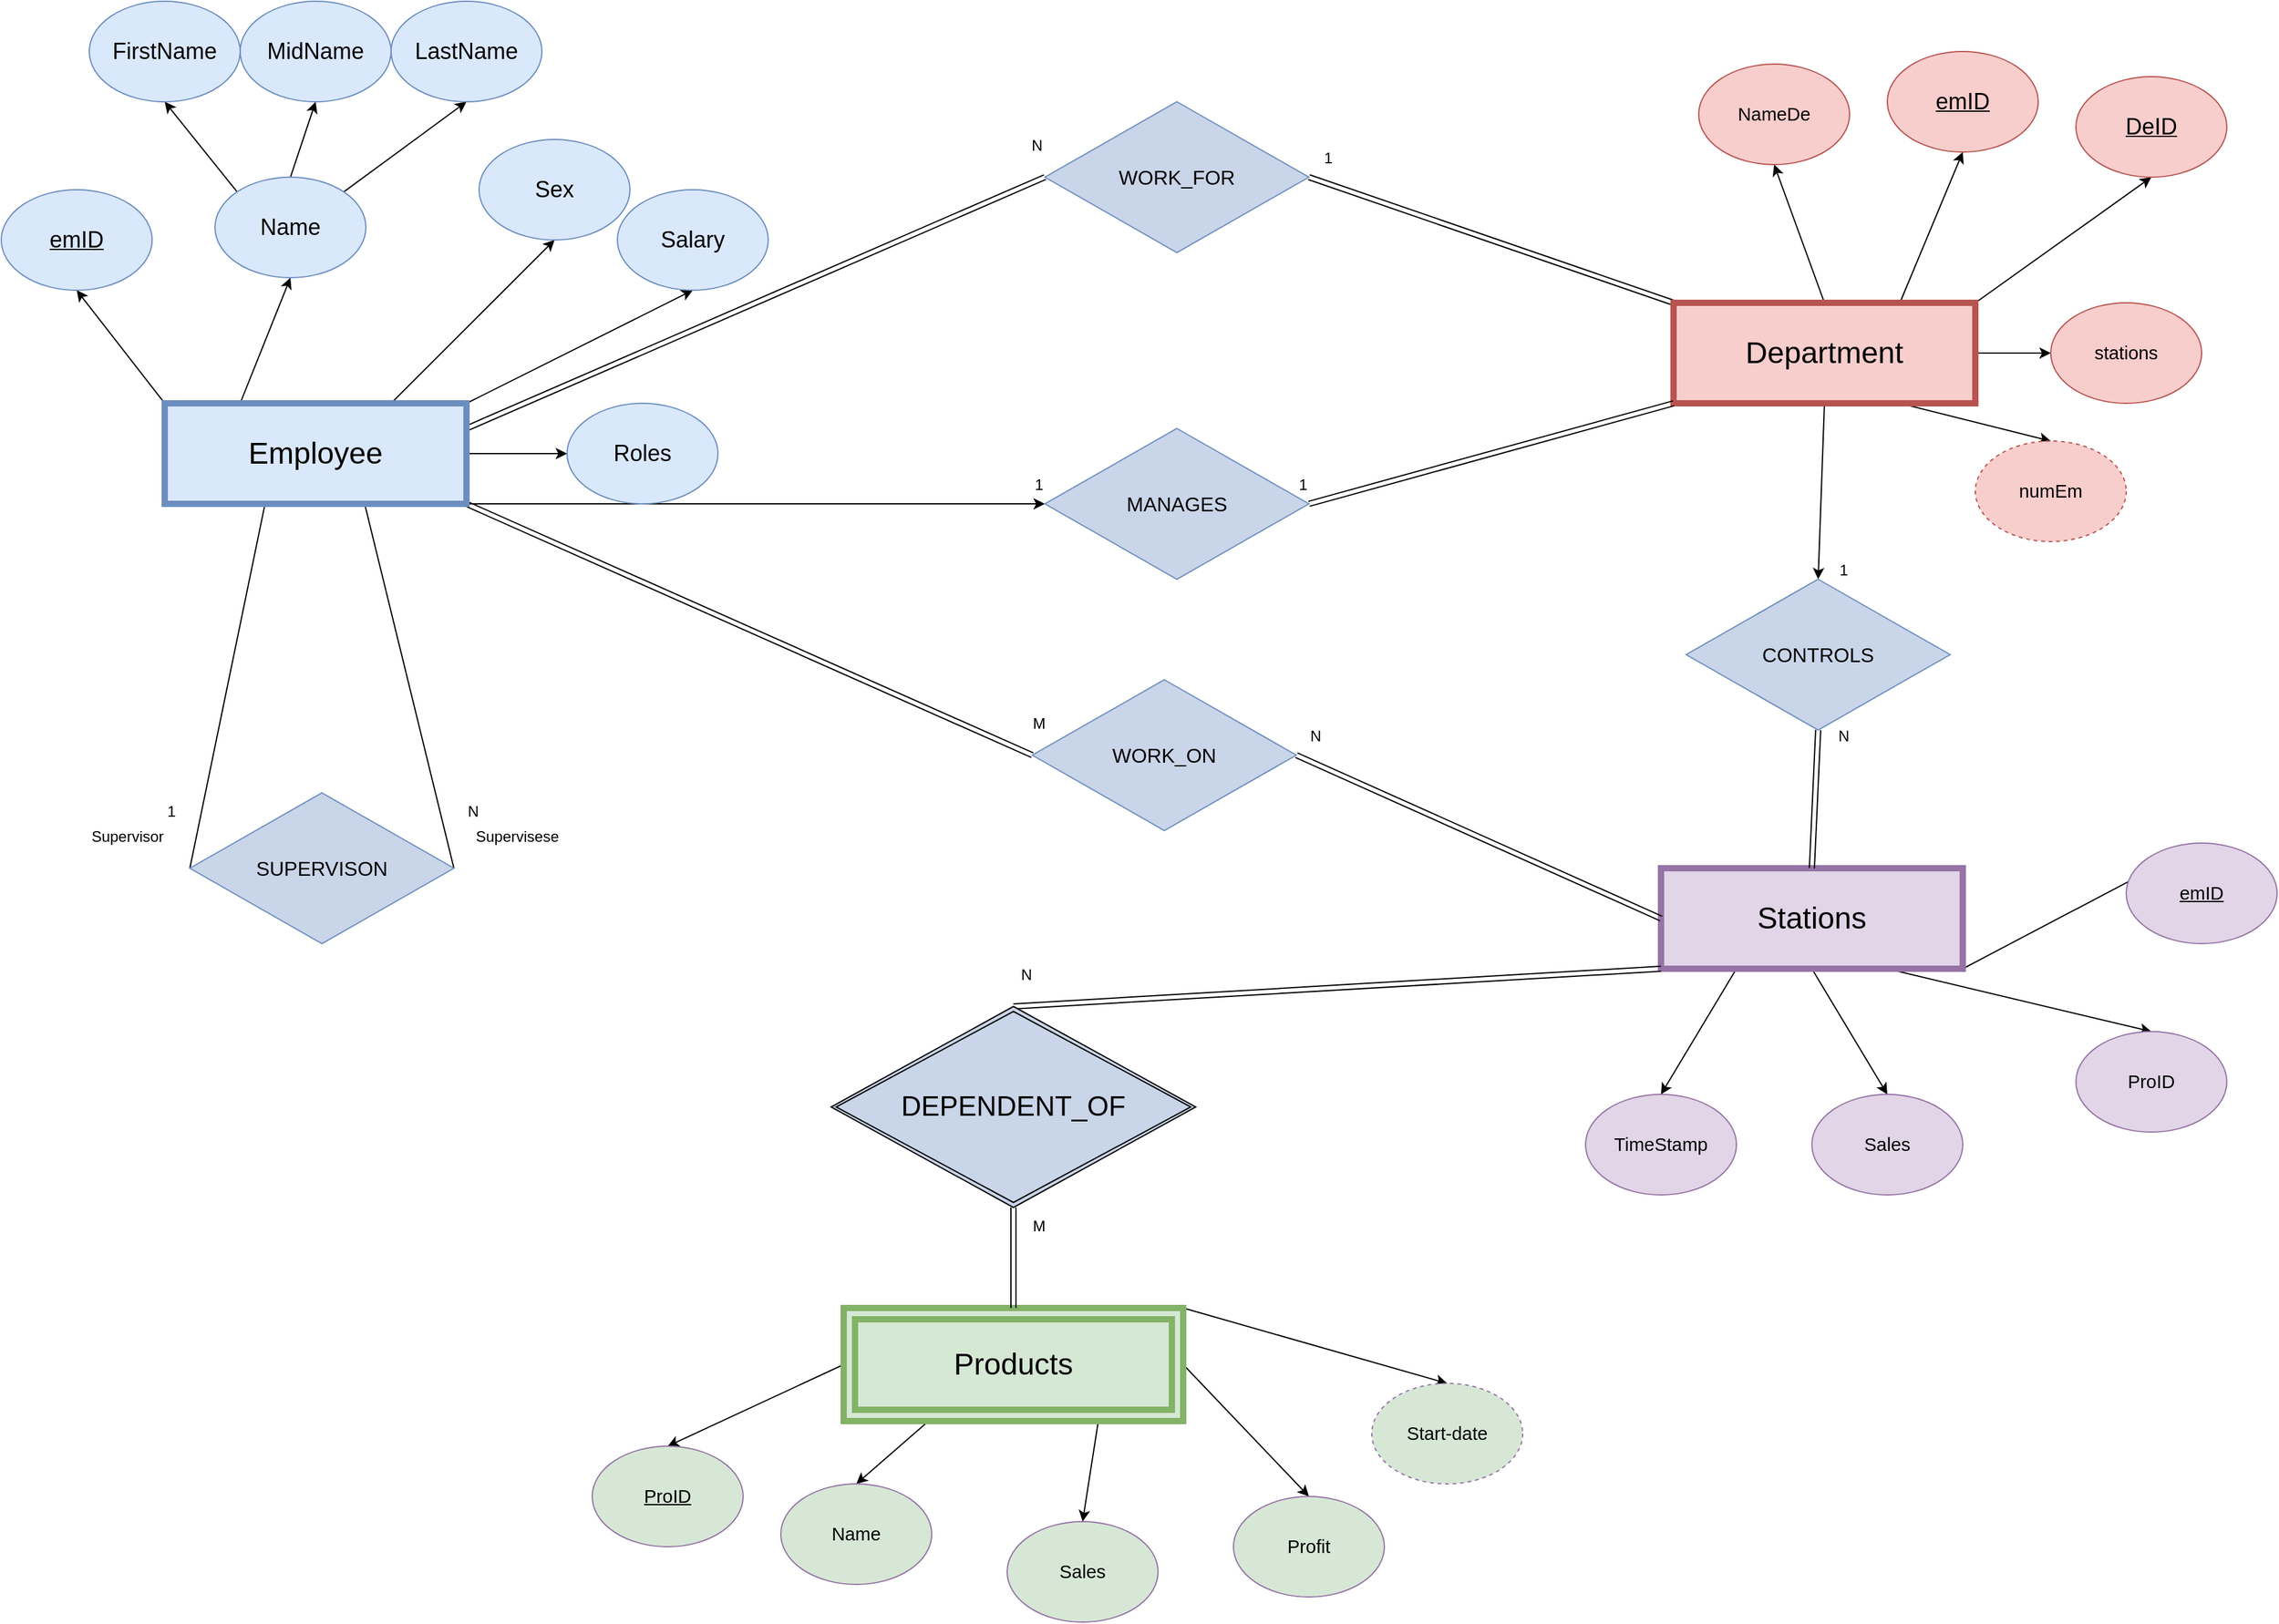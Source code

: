 <mxfile version="24.7.6">
  <diagram id="R2lEEEUBdFMjLlhIrx00" name="Page-1">
    <mxGraphModel dx="3148" dy="2518" grid="1" gridSize="10" guides="0" tooltips="1" connect="1" arrows="1" fold="1" page="1" pageScale="1" pageWidth="1920" pageHeight="1920" math="0" shadow="0" extFonts="Permanent Marker^https://fonts.googleapis.com/css?family=Permanent+Marker">
      <root>
        <mxCell id="0" />
        <mxCell id="1" parent="0" />
        <mxCell id="pB8YxNQzwyPDCZc9yqlC-9" style="rounded=0;orthogonalLoop=1;jettySize=auto;html=1;exitX=1;exitY=0;exitDx=0;exitDy=0;entryX=0.5;entryY=1;entryDx=0;entryDy=0;" edge="1" parent="1" source="pB8YxNQzwyPDCZc9yqlC-2" target="pB8YxNQzwyPDCZc9yqlC-6">
          <mxGeometry relative="1" as="geometry" />
        </mxCell>
        <mxCell id="pB8YxNQzwyPDCZc9yqlC-12" style="rounded=0;orthogonalLoop=1;jettySize=auto;html=1;exitX=0.75;exitY=0;exitDx=0;exitDy=0;entryX=0.5;entryY=1;entryDx=0;entryDy=0;" edge="1" parent="1" source="pB8YxNQzwyPDCZc9yqlC-2" target="pB8YxNQzwyPDCZc9yqlC-11">
          <mxGeometry relative="1" as="geometry" />
        </mxCell>
        <mxCell id="pB8YxNQzwyPDCZc9yqlC-14" style="rounded=0;orthogonalLoop=1;jettySize=auto;html=1;exitX=0;exitY=0;exitDx=0;exitDy=0;entryX=0.5;entryY=1;entryDx=0;entryDy=0;" edge="1" parent="1" source="pB8YxNQzwyPDCZc9yqlC-2" target="pB8YxNQzwyPDCZc9yqlC-13">
          <mxGeometry relative="1" as="geometry" />
        </mxCell>
        <mxCell id="pB8YxNQzwyPDCZc9yqlC-16" style="rounded=0;orthogonalLoop=1;jettySize=auto;html=1;exitX=0.25;exitY=0;exitDx=0;exitDy=0;entryX=0.5;entryY=1;entryDx=0;entryDy=0;" edge="1" parent="1" source="pB8YxNQzwyPDCZc9yqlC-2" target="pB8YxNQzwyPDCZc9yqlC-15">
          <mxGeometry relative="1" as="geometry" />
        </mxCell>
        <mxCell id="pB8YxNQzwyPDCZc9yqlC-32" style="edgeStyle=orthogonalEdgeStyle;rounded=0;orthogonalLoop=1;jettySize=auto;html=1;exitX=1;exitY=0.5;exitDx=0;exitDy=0;entryX=0;entryY=0.5;entryDx=0;entryDy=0;" edge="1" parent="1" source="pB8YxNQzwyPDCZc9yqlC-2" target="pB8YxNQzwyPDCZc9yqlC-31">
          <mxGeometry relative="1" as="geometry" />
        </mxCell>
        <mxCell id="pB8YxNQzwyPDCZc9yqlC-34" style="rounded=0;orthogonalLoop=1;jettySize=auto;html=1;exitX=0.332;exitY=1.007;exitDx=0;exitDy=0;endArrow=none;endFill=0;entryX=0;entryY=0.5;entryDx=0;entryDy=0;exitPerimeter=0;" edge="1" parent="1" source="pB8YxNQzwyPDCZc9yqlC-2" target="pB8YxNQzwyPDCZc9yqlC-37">
          <mxGeometry relative="1" as="geometry">
            <mxPoint x="240" y="820" as="targetPoint" />
          </mxGeometry>
        </mxCell>
        <mxCell id="pB8YxNQzwyPDCZc9yqlC-35" style="rounded=0;orthogonalLoop=1;jettySize=auto;html=1;exitX=0.665;exitY=1.03;exitDx=0;exitDy=0;endArrow=none;endFill=0;entryX=1;entryY=0.5;entryDx=0;entryDy=0;exitPerimeter=0;" edge="1" parent="1" source="pB8YxNQzwyPDCZc9yqlC-2" target="pB8YxNQzwyPDCZc9yqlC-37">
          <mxGeometry relative="1" as="geometry">
            <mxPoint x="310" y="820" as="targetPoint" />
          </mxGeometry>
        </mxCell>
        <mxCell id="pB8YxNQzwyPDCZc9yqlC-44" style="rounded=0;orthogonalLoop=1;jettySize=auto;html=1;exitX=1;exitY=0.25;exitDx=0;exitDy=0;entryX=0;entryY=0.5;entryDx=0;entryDy=0;shape=link;" edge="1" parent="1" source="pB8YxNQzwyPDCZc9yqlC-2" target="pB8YxNQzwyPDCZc9yqlC-43">
          <mxGeometry relative="1" as="geometry" />
        </mxCell>
        <mxCell id="pB8YxNQzwyPDCZc9yqlC-73" style="rounded=0;orthogonalLoop=1;jettySize=auto;html=1;exitX=1;exitY=1;exitDx=0;exitDy=0;entryX=0;entryY=0.5;entryDx=0;entryDy=0;" edge="1" parent="1" source="pB8YxNQzwyPDCZc9yqlC-2" target="pB8YxNQzwyPDCZc9yqlC-72">
          <mxGeometry relative="1" as="geometry" />
        </mxCell>
        <mxCell id="pB8YxNQzwyPDCZc9yqlC-84" style="rounded=0;orthogonalLoop=1;jettySize=auto;html=1;exitX=1;exitY=1;exitDx=0;exitDy=0;entryX=0;entryY=0.5;entryDx=0;entryDy=0;shape=link;" edge="1" parent="1" source="pB8YxNQzwyPDCZc9yqlC-2" target="pB8YxNQzwyPDCZc9yqlC-83">
          <mxGeometry relative="1" as="geometry" />
        </mxCell>
        <mxCell id="pB8YxNQzwyPDCZc9yqlC-2" value="&lt;font style=&quot;font-size: 24px;&quot;&gt;Employee&lt;/font&gt;" style="rounded=0;whiteSpace=wrap;html=1;fillColor=#dae8fc;strokeColor=#6c8ebf;strokeWidth=5;" vertex="1" parent="1">
          <mxGeometry x="160" y="360" width="240" height="80" as="geometry" />
        </mxCell>
        <mxCell id="pB8YxNQzwyPDCZc9yqlC-45" style="rounded=0;orthogonalLoop=1;jettySize=auto;html=1;exitX=0;exitY=0;exitDx=0;exitDy=0;entryX=1;entryY=0.5;entryDx=0;entryDy=0;shape=link;" edge="1" parent="1" source="pB8YxNQzwyPDCZc9yqlC-4" target="pB8YxNQzwyPDCZc9yqlC-43">
          <mxGeometry relative="1" as="geometry" />
        </mxCell>
        <mxCell id="pB8YxNQzwyPDCZc9yqlC-46" style="rounded=0;orthogonalLoop=1;jettySize=auto;html=1;exitX=0.75;exitY=0;exitDx=0;exitDy=0;entryX=0.5;entryY=1;entryDx=0;entryDy=0;" edge="1" parent="1" source="pB8YxNQzwyPDCZc9yqlC-4" target="pB8YxNQzwyPDCZc9yqlC-47">
          <mxGeometry relative="1" as="geometry">
            <mxPoint x="1590" y="160" as="targetPoint" />
          </mxGeometry>
        </mxCell>
        <mxCell id="pB8YxNQzwyPDCZc9yqlC-48" style="rounded=0;orthogonalLoop=1;jettySize=auto;html=1;exitX=1;exitY=0;exitDx=0;exitDy=0;entryX=0.5;entryY=1;entryDx=0;entryDy=0;" edge="1" parent="1" source="pB8YxNQzwyPDCZc9yqlC-4" target="pB8YxNQzwyPDCZc9yqlC-50">
          <mxGeometry relative="1" as="geometry">
            <mxPoint x="1670" y="200" as="targetPoint" />
          </mxGeometry>
        </mxCell>
        <mxCell id="pB8YxNQzwyPDCZc9yqlC-53" style="rounded=0;orthogonalLoop=1;jettySize=auto;html=1;exitX=0.5;exitY=0;exitDx=0;exitDy=0;entryX=0.5;entryY=1;entryDx=0;entryDy=0;" edge="1" parent="1" source="pB8YxNQzwyPDCZc9yqlC-4" target="pB8YxNQzwyPDCZc9yqlC-51">
          <mxGeometry relative="1" as="geometry" />
        </mxCell>
        <mxCell id="pB8YxNQzwyPDCZc9yqlC-55" style="edgeStyle=orthogonalEdgeStyle;rounded=0;orthogonalLoop=1;jettySize=auto;html=1;exitX=1;exitY=0.5;exitDx=0;exitDy=0;" edge="1" parent="1" source="pB8YxNQzwyPDCZc9yqlC-4" target="pB8YxNQzwyPDCZc9yqlC-54">
          <mxGeometry relative="1" as="geometry" />
        </mxCell>
        <mxCell id="pB8YxNQzwyPDCZc9yqlC-57" style="rounded=0;orthogonalLoop=1;jettySize=auto;html=1;exitX=0.75;exitY=1;exitDx=0;exitDy=0;entryX=0.5;entryY=0;entryDx=0;entryDy=0;" edge="1" parent="1" source="pB8YxNQzwyPDCZc9yqlC-4" target="pB8YxNQzwyPDCZc9yqlC-56">
          <mxGeometry relative="1" as="geometry" />
        </mxCell>
        <mxCell id="pB8YxNQzwyPDCZc9yqlC-61" style="rounded=0;orthogonalLoop=1;jettySize=auto;html=1;exitX=0.5;exitY=1;exitDx=0;exitDy=0;entryX=0.5;entryY=0;entryDx=0;entryDy=0;" edge="1" parent="1" source="pB8YxNQzwyPDCZc9yqlC-4" target="pB8YxNQzwyPDCZc9yqlC-60">
          <mxGeometry relative="1" as="geometry" />
        </mxCell>
        <mxCell id="pB8YxNQzwyPDCZc9yqlC-4" value="&lt;font style=&quot;font-size: 24px;&quot;&gt;Department&lt;/font&gt;" style="rounded=0;whiteSpace=wrap;html=1;fillColor=#f8cecc;strokeColor=#b85450;strokeWidth=5;" vertex="1" parent="1">
          <mxGeometry x="1360" y="280" width="240" height="80" as="geometry" />
        </mxCell>
        <mxCell id="pB8YxNQzwyPDCZc9yqlC-67" style="rounded=0;orthogonalLoop=1;jettySize=auto;html=1;exitX=1;exitY=1;exitDx=0;exitDy=0;entryX=0.5;entryY=0;entryDx=0;entryDy=0;" edge="1" parent="1" source="pB8YxNQzwyPDCZc9yqlC-5" target="pB8YxNQzwyPDCZc9yqlC-66">
          <mxGeometry relative="1" as="geometry" />
        </mxCell>
        <mxCell id="pB8YxNQzwyPDCZc9yqlC-69" style="rounded=0;orthogonalLoop=1;jettySize=auto;html=1;exitX=0.75;exitY=1;exitDx=0;exitDy=0;entryX=0.5;entryY=0;entryDx=0;entryDy=0;" edge="1" parent="1" source="pB8YxNQzwyPDCZc9yqlC-5" target="pB8YxNQzwyPDCZc9yqlC-68">
          <mxGeometry relative="1" as="geometry" />
        </mxCell>
        <mxCell id="pB8YxNQzwyPDCZc9yqlC-70" style="rounded=0;orthogonalLoop=1;jettySize=auto;html=1;exitX=0.5;exitY=1;exitDx=0;exitDy=0;entryX=0.5;entryY=0;entryDx=0;entryDy=0;" edge="1" parent="1" source="pB8YxNQzwyPDCZc9yqlC-5" target="pB8YxNQzwyPDCZc9yqlC-71">
          <mxGeometry relative="1" as="geometry">
            <mxPoint x="1400" y="890" as="targetPoint" />
          </mxGeometry>
        </mxCell>
        <mxCell id="pB8YxNQzwyPDCZc9yqlC-91" style="rounded=0;orthogonalLoop=1;jettySize=auto;html=1;exitX=0.25;exitY=1;exitDx=0;exitDy=0;entryX=0.5;entryY=0;entryDx=0;entryDy=0;" edge="1" parent="1" source="pB8YxNQzwyPDCZc9yqlC-5" target="pB8YxNQzwyPDCZc9yqlC-88">
          <mxGeometry relative="1" as="geometry" />
        </mxCell>
        <mxCell id="pB8YxNQzwyPDCZc9yqlC-5" value="&lt;font style=&quot;font-size: 24px;&quot;&gt;Stations&lt;/font&gt;" style="rounded=0;whiteSpace=wrap;html=1;fillColor=#e1d5e7;strokeColor=#9673a6;strokeWidth=5;" vertex="1" parent="1">
          <mxGeometry x="1350" y="730" width="240" height="80" as="geometry" />
        </mxCell>
        <mxCell id="pB8YxNQzwyPDCZc9yqlC-6" value="&lt;font style=&quot;font-size: 18px;&quot;&gt;Salary&lt;/font&gt;" style="ellipse;whiteSpace=wrap;html=1;fillColor=#dae8fc;strokeColor=#6c8ebf;" vertex="1" parent="1">
          <mxGeometry x="520" y="190" width="120" height="80" as="geometry" />
        </mxCell>
        <mxCell id="pB8YxNQzwyPDCZc9yqlC-11" value="&lt;font style=&quot;font-size: 18px;&quot;&gt;Sex&lt;/font&gt;" style="ellipse;whiteSpace=wrap;html=1;fillColor=#dae8fc;strokeColor=#6c8ebf;" vertex="1" parent="1">
          <mxGeometry x="410" y="150" width="120" height="80" as="geometry" />
        </mxCell>
        <mxCell id="pB8YxNQzwyPDCZc9yqlC-13" value="&lt;font style=&quot;font-size: 18px;&quot;&gt;&lt;u&gt;emID&lt;/u&gt;&lt;/font&gt;" style="ellipse;whiteSpace=wrap;html=1;fillColor=#dae8fc;strokeColor=#6c8ebf;" vertex="1" parent="1">
          <mxGeometry x="30" y="190" width="120" height="80" as="geometry" />
        </mxCell>
        <mxCell id="pB8YxNQzwyPDCZc9yqlC-21" style="rounded=0;orthogonalLoop=1;jettySize=auto;html=1;exitX=0;exitY=0;exitDx=0;exitDy=0;entryX=0.5;entryY=1;entryDx=0;entryDy=0;" edge="1" parent="1" source="pB8YxNQzwyPDCZc9yqlC-15" target="pB8YxNQzwyPDCZc9yqlC-23">
          <mxGeometry relative="1" as="geometry">
            <mxPoint x="160" y="120" as="targetPoint" />
          </mxGeometry>
        </mxCell>
        <mxCell id="pB8YxNQzwyPDCZc9yqlC-26" style="rounded=0;orthogonalLoop=1;jettySize=auto;html=1;exitX=0.5;exitY=0;exitDx=0;exitDy=0;entryX=0.5;entryY=1;entryDx=0;entryDy=0;" edge="1" parent="1" source="pB8YxNQzwyPDCZc9yqlC-15" target="pB8YxNQzwyPDCZc9yqlC-24">
          <mxGeometry relative="1" as="geometry" />
        </mxCell>
        <mxCell id="pB8YxNQzwyPDCZc9yqlC-27" style="rounded=0;orthogonalLoop=1;jettySize=auto;html=1;exitX=1;exitY=0;exitDx=0;exitDy=0;entryX=0.5;entryY=1;entryDx=0;entryDy=0;" edge="1" parent="1" source="pB8YxNQzwyPDCZc9yqlC-15" target="pB8YxNQzwyPDCZc9yqlC-25">
          <mxGeometry relative="1" as="geometry" />
        </mxCell>
        <mxCell id="pB8YxNQzwyPDCZc9yqlC-15" value="&lt;font style=&quot;font-size: 18px;&quot;&gt;Name&lt;/font&gt;" style="ellipse;whiteSpace=wrap;html=1;fillColor=#dae8fc;strokeColor=#6c8ebf;" vertex="1" parent="1">
          <mxGeometry x="200" y="180" width="120" height="80" as="geometry" />
        </mxCell>
        <mxCell id="pB8YxNQzwyPDCZc9yqlC-23" value="&lt;font style=&quot;font-size: 18px;&quot;&gt;FirstName&lt;/font&gt;" style="ellipse;whiteSpace=wrap;html=1;fillColor=#dae8fc;strokeColor=#6c8ebf;" vertex="1" parent="1">
          <mxGeometry x="100" y="40" width="120" height="80" as="geometry" />
        </mxCell>
        <mxCell id="pB8YxNQzwyPDCZc9yqlC-24" value="&lt;font style=&quot;font-size: 18px;&quot;&gt;MidName&lt;/font&gt;" style="ellipse;whiteSpace=wrap;html=1;fillColor=#dae8fc;strokeColor=#6c8ebf;" vertex="1" parent="1">
          <mxGeometry x="220" y="40" width="120" height="80" as="geometry" />
        </mxCell>
        <mxCell id="pB8YxNQzwyPDCZc9yqlC-25" value="&lt;span style=&quot;font-size: 18px;&quot;&gt;LastName&lt;/span&gt;" style="ellipse;whiteSpace=wrap;html=1;fillColor=#dae8fc;strokeColor=#6c8ebf;" vertex="1" parent="1">
          <mxGeometry x="340" y="40" width="120" height="80" as="geometry" />
        </mxCell>
        <mxCell id="pB8YxNQzwyPDCZc9yqlC-31" value="&lt;span style=&quot;font-size: 18px;&quot;&gt;Roles&lt;/span&gt;" style="ellipse;whiteSpace=wrap;html=1;fillColor=#dae8fc;strokeColor=#6c8ebf;" vertex="1" parent="1">
          <mxGeometry x="480" y="360" width="120" height="80" as="geometry" />
        </mxCell>
        <mxCell id="pB8YxNQzwyPDCZc9yqlC-37" value="&lt;font style=&quot;font-size: 16px;&quot;&gt;SUPERVISON&lt;/font&gt;" style="rhombus;whiteSpace=wrap;html=1;fillColor=#C9D5E8;strokeColor=#6c8ebf;" vertex="1" parent="1">
          <mxGeometry x="180" y="670" width="210" height="120" as="geometry" />
        </mxCell>
        <mxCell id="pB8YxNQzwyPDCZc9yqlC-38" value="Supervisor" style="text;html=1;align=center;verticalAlign=middle;resizable=0;points=[];autosize=1;strokeColor=none;fillColor=none;" vertex="1" parent="1">
          <mxGeometry x="90" y="690" width="80" height="30" as="geometry" />
        </mxCell>
        <mxCell id="pB8YxNQzwyPDCZc9yqlC-39" value="Supervisese" style="text;html=1;align=center;verticalAlign=middle;resizable=0;points=[];autosize=1;strokeColor=none;fillColor=none;" vertex="1" parent="1">
          <mxGeometry x="395" y="690" width="90" height="30" as="geometry" />
        </mxCell>
        <mxCell id="pB8YxNQzwyPDCZc9yqlC-40" value="1" style="text;html=1;align=center;verticalAlign=middle;resizable=0;points=[];autosize=1;strokeColor=none;fillColor=none;" vertex="1" parent="1">
          <mxGeometry x="150" y="670" width="30" height="30" as="geometry" />
        </mxCell>
        <mxCell id="pB8YxNQzwyPDCZc9yqlC-42" value="N" style="text;html=1;align=center;verticalAlign=middle;resizable=0;points=[];autosize=1;strokeColor=none;fillColor=none;" vertex="1" parent="1">
          <mxGeometry x="390" y="670" width="30" height="30" as="geometry" />
        </mxCell>
        <mxCell id="pB8YxNQzwyPDCZc9yqlC-43" value="&lt;font style=&quot;font-size: 16px;&quot;&gt;WORK_FOR&lt;/font&gt;" style="rhombus;whiteSpace=wrap;html=1;fillColor=#C9D5E8;strokeColor=#6c8ebf;" vertex="1" parent="1">
          <mxGeometry x="860" y="120" width="210" height="120" as="geometry" />
        </mxCell>
        <mxCell id="pB8YxNQzwyPDCZc9yqlC-47" value="&lt;span style=&quot;font-size: 18px;&quot;&gt;&lt;u&gt;emID&lt;/u&gt;&lt;/span&gt;" style="ellipse;whiteSpace=wrap;html=1;fillColor=#f8cecc;strokeColor=#b85450;" vertex="1" parent="1">
          <mxGeometry x="1530" y="80" width="120" height="80" as="geometry" />
        </mxCell>
        <mxCell id="pB8YxNQzwyPDCZc9yqlC-50" value="&lt;span style=&quot;font-size: 18px;&quot;&gt;&lt;u&gt;DeID&lt;/u&gt;&lt;/span&gt;" style="ellipse;whiteSpace=wrap;html=1;fillColor=#f8cecc;strokeColor=#b85450;" vertex="1" parent="1">
          <mxGeometry x="1680" y="100" width="120" height="80" as="geometry" />
        </mxCell>
        <mxCell id="pB8YxNQzwyPDCZc9yqlC-51" value="&lt;span id=&quot;docs-internal-guid-f2fe5263-7fff-ce54-93a4-1c48dbdfe645&quot;&gt;&lt;span style=&quot;font-size: 11pt; font-family: Arial, sans-serif; background-color: transparent; font-variant-numeric: normal; font-variant-east-asian: normal; font-variant-alternates: normal; font-variant-position: normal; vertical-align: baseline; white-space-collapse: preserve;&quot;&gt;NameDe&lt;/span&gt;&lt;/span&gt;" style="ellipse;whiteSpace=wrap;html=1;fillColor=#f8cecc;strokeColor=#b85450;" vertex="1" parent="1">
          <mxGeometry x="1380" y="90" width="120" height="80" as="geometry" />
        </mxCell>
        <mxCell id="pB8YxNQzwyPDCZc9yqlC-54" value="&lt;span id=&quot;docs-internal-guid-fb1cd0af-7fff-bd70-7f06-6891fc8edea5&quot;&gt;&lt;span style=&quot;font-size: 11pt; font-family: Arial, sans-serif; background-color: transparent; font-variant-numeric: normal; font-variant-east-asian: normal; font-variant-alternates: normal; font-variant-position: normal; vertical-align: baseline; white-space-collapse: preserve;&quot;&gt;stations&lt;/span&gt;&lt;/span&gt;" style="ellipse;whiteSpace=wrap;html=1;fillColor=#f8cecc;strokeColor=#b85450;" vertex="1" parent="1">
          <mxGeometry x="1660" y="280" width="120" height="80" as="geometry" />
        </mxCell>
        <mxCell id="pB8YxNQzwyPDCZc9yqlC-56" value="&lt;span id=&quot;docs-internal-guid-fb1cd0af-7fff-bd70-7f06-6891fc8edea5&quot;&gt;&lt;span style=&quot;font-size: 11pt; font-family: Arial, sans-serif; background-color: transparent; font-variant-numeric: normal; font-variant-east-asian: normal; font-variant-alternates: normal; font-variant-position: normal; vertical-align: baseline; white-space-collapse: preserve;&quot;&gt;numEm&lt;/span&gt;&lt;/span&gt;" style="ellipse;whiteSpace=wrap;html=1;fillColor=#f8cecc;strokeColor=#b85450;dashed=1;" vertex="1" parent="1">
          <mxGeometry x="1600" y="390" width="120" height="80" as="geometry" />
        </mxCell>
        <mxCell id="pB8YxNQzwyPDCZc9yqlC-58" value="&amp;nbsp; N" style="text;html=1;align=center;verticalAlign=middle;resizable=0;points=[];autosize=1;strokeColor=none;fillColor=none;" vertex="1" parent="1">
          <mxGeometry x="830" y="140" width="40" height="30" as="geometry" />
        </mxCell>
        <mxCell id="pB8YxNQzwyPDCZc9yqlC-59" value="1" style="text;html=1;align=center;verticalAlign=middle;resizable=0;points=[];autosize=1;strokeColor=none;fillColor=none;" vertex="1" parent="1">
          <mxGeometry x="1070" y="150" width="30" height="30" as="geometry" />
        </mxCell>
        <mxCell id="pB8YxNQzwyPDCZc9yqlC-62" style="rounded=0;orthogonalLoop=1;jettySize=auto;html=1;exitX=0.5;exitY=1;exitDx=0;exitDy=0;shape=link;entryX=0.5;entryY=0;entryDx=0;entryDy=0;" edge="1" parent="1" source="pB8YxNQzwyPDCZc9yqlC-60" target="pB8YxNQzwyPDCZc9yqlC-5">
          <mxGeometry relative="1" as="geometry">
            <mxPoint x="1475" y="830" as="targetPoint" />
          </mxGeometry>
        </mxCell>
        <mxCell id="pB8YxNQzwyPDCZc9yqlC-60" value="&lt;font style=&quot;font-size: 16px;&quot;&gt;CONTROLS&lt;/font&gt;" style="rhombus;whiteSpace=wrap;html=1;fillColor=#C9D5E8;strokeColor=#6c8ebf;" vertex="1" parent="1">
          <mxGeometry x="1370" y="500" width="210" height="120" as="geometry" />
        </mxCell>
        <mxCell id="pB8YxNQzwyPDCZc9yqlC-63" value="1" style="text;html=1;align=center;verticalAlign=middle;resizable=0;points=[];autosize=1;strokeColor=none;fillColor=none;" vertex="1" parent="1">
          <mxGeometry x="1480" y="478" width="30" height="30" as="geometry" />
        </mxCell>
        <mxCell id="pB8YxNQzwyPDCZc9yqlC-64" value="N" style="text;html=1;align=center;verticalAlign=middle;resizable=0;points=[];autosize=1;strokeColor=none;fillColor=none;" vertex="1" parent="1">
          <mxGeometry x="1480" y="610" width="30" height="30" as="geometry" />
        </mxCell>
        <mxCell id="pB8YxNQzwyPDCZc9yqlC-66" value="&lt;font face=&quot;Arial, sans-serif&quot;&gt;&lt;span style=&quot;font-size: 14.667px; white-space-collapse: preserve;&quot;&gt;&lt;u&gt;emID&lt;/u&gt;&lt;/span&gt;&lt;/font&gt;" style="ellipse;whiteSpace=wrap;html=1;fillColor=#e1d5e7;strokeColor=#9673a6;" vertex="1" parent="1">
          <mxGeometry x="1720" y="710" width="120" height="80" as="geometry" />
        </mxCell>
        <mxCell id="pB8YxNQzwyPDCZc9yqlC-68" value="&lt;font face=&quot;Arial, sans-serif&quot;&gt;&lt;span style=&quot;font-size: 14.667px; white-space-collapse: preserve;&quot;&gt;ProID&lt;/span&gt;&lt;/font&gt;" style="ellipse;whiteSpace=wrap;html=1;fillColor=#e1d5e7;strokeColor=#9673a6;" vertex="1" parent="1">
          <mxGeometry x="1680" y="860" width="120" height="80" as="geometry" />
        </mxCell>
        <mxCell id="pB8YxNQzwyPDCZc9yqlC-71" value="&lt;font face=&quot;Arial, sans-serif&quot;&gt;&lt;span style=&quot;font-size: 14.667px; white-space-collapse: preserve;&quot;&gt;Sales&lt;/span&gt;&lt;/font&gt;" style="ellipse;whiteSpace=wrap;html=1;fillColor=#e1d5e7;strokeColor=#9673a6;" vertex="1" parent="1">
          <mxGeometry x="1470" y="910" width="120" height="80" as="geometry" />
        </mxCell>
        <mxCell id="pB8YxNQzwyPDCZc9yqlC-74" style="rounded=0;orthogonalLoop=1;jettySize=auto;html=1;exitX=1;exitY=0.5;exitDx=0;exitDy=0;entryX=0;entryY=1;entryDx=0;entryDy=0;shape=link;" edge="1" parent="1" source="pB8YxNQzwyPDCZc9yqlC-72" target="pB8YxNQzwyPDCZc9yqlC-4">
          <mxGeometry relative="1" as="geometry" />
        </mxCell>
        <mxCell id="pB8YxNQzwyPDCZc9yqlC-72" value="&lt;font style=&quot;font-size: 16px;&quot;&gt;MANAGES&lt;/font&gt;" style="rhombus;whiteSpace=wrap;html=1;fillColor=#C9D5E8;strokeColor=#6c8ebf;" vertex="1" parent="1">
          <mxGeometry x="860" y="380" width="210" height="120" as="geometry" />
        </mxCell>
        <mxCell id="pB8YxNQzwyPDCZc9yqlC-75" value="1" style="text;html=1;align=center;verticalAlign=middle;resizable=0;points=[];autosize=1;strokeColor=none;fillColor=none;" vertex="1" parent="1">
          <mxGeometry x="840" y="410" width="30" height="30" as="geometry" />
        </mxCell>
        <mxCell id="pB8YxNQzwyPDCZc9yqlC-76" value="1" style="text;html=1;align=center;verticalAlign=middle;resizable=0;points=[];autosize=1;strokeColor=none;fillColor=none;" vertex="1" parent="1">
          <mxGeometry x="1050" y="410" width="30" height="30" as="geometry" />
        </mxCell>
        <mxCell id="pB8YxNQzwyPDCZc9yqlC-85" style="rounded=0;orthogonalLoop=1;jettySize=auto;html=1;exitX=1;exitY=0.5;exitDx=0;exitDy=0;entryX=0;entryY=0.5;entryDx=0;entryDy=0;shape=link;" edge="1" parent="1" source="pB8YxNQzwyPDCZc9yqlC-83" target="pB8YxNQzwyPDCZc9yqlC-5">
          <mxGeometry relative="1" as="geometry" />
        </mxCell>
        <mxCell id="pB8YxNQzwyPDCZc9yqlC-83" value="&lt;font style=&quot;font-size: 16px;&quot;&gt;WORK_ON&lt;/font&gt;" style="rhombus;whiteSpace=wrap;html=1;fillColor=#C9D5E8;strokeColor=#6c8ebf;" vertex="1" parent="1">
          <mxGeometry x="850" y="580" width="210" height="120" as="geometry" />
        </mxCell>
        <mxCell id="pB8YxNQzwyPDCZc9yqlC-86" value="M" style="text;html=1;align=center;verticalAlign=middle;resizable=0;points=[];autosize=1;strokeColor=none;fillColor=none;" vertex="1" parent="1">
          <mxGeometry x="840" y="600" width="30" height="30" as="geometry" />
        </mxCell>
        <mxCell id="pB8YxNQzwyPDCZc9yqlC-87" value="N" style="text;html=1;align=center;verticalAlign=middle;resizable=0;points=[];autosize=1;strokeColor=none;fillColor=none;" vertex="1" parent="1">
          <mxGeometry x="1060" y="610" width="30" height="30" as="geometry" />
        </mxCell>
        <mxCell id="pB8YxNQzwyPDCZc9yqlC-88" value="&lt;font face=&quot;Arial, sans-serif&quot;&gt;&lt;span style=&quot;font-size: 14.667px; white-space-collapse: preserve;&quot;&gt;TimeStamp&lt;/span&gt;&lt;/font&gt;" style="ellipse;whiteSpace=wrap;html=1;fillColor=#e1d5e7;strokeColor=#9673a6;" vertex="1" parent="1">
          <mxGeometry x="1290" y="910" width="120" height="80" as="geometry" />
        </mxCell>
        <mxCell id="pB8YxNQzwyPDCZc9yqlC-101" style="rounded=0;orthogonalLoop=1;jettySize=auto;html=1;exitX=0;exitY=0.5;exitDx=0;exitDy=0;entryX=0.5;entryY=0;entryDx=0;entryDy=0;" edge="1" parent="1" source="pB8YxNQzwyPDCZc9yqlC-90" target="pB8YxNQzwyPDCZc9yqlC-99">
          <mxGeometry relative="1" as="geometry" />
        </mxCell>
        <mxCell id="pB8YxNQzwyPDCZc9yqlC-102" style="rounded=0;orthogonalLoop=1;jettySize=auto;html=1;exitX=1;exitY=0;exitDx=0;exitDy=0;entryX=0.5;entryY=0;entryDx=0;entryDy=0;" edge="1" parent="1" source="pB8YxNQzwyPDCZc9yqlC-90" target="pB8YxNQzwyPDCZc9yqlC-100">
          <mxGeometry relative="1" as="geometry" />
        </mxCell>
        <mxCell id="pB8YxNQzwyPDCZc9yqlC-103" style="rounded=0;orthogonalLoop=1;jettySize=auto;html=1;exitX=1;exitY=0.5;exitDx=0;exitDy=0;entryX=0.5;entryY=0;entryDx=0;entryDy=0;" edge="1" parent="1" source="pB8YxNQzwyPDCZc9yqlC-90" target="pB8YxNQzwyPDCZc9yqlC-95">
          <mxGeometry relative="1" as="geometry" />
        </mxCell>
        <mxCell id="pB8YxNQzwyPDCZc9yqlC-104" style="rounded=0;orthogonalLoop=1;jettySize=auto;html=1;exitX=0.75;exitY=1;exitDx=0;exitDy=0;entryX=0.5;entryY=0;entryDx=0;entryDy=0;" edge="1" parent="1" source="pB8YxNQzwyPDCZc9yqlC-90" target="pB8YxNQzwyPDCZc9yqlC-96">
          <mxGeometry relative="1" as="geometry" />
        </mxCell>
        <mxCell id="pB8YxNQzwyPDCZc9yqlC-105" style="rounded=0;orthogonalLoop=1;jettySize=auto;html=1;exitX=0.25;exitY=1;exitDx=0;exitDy=0;entryX=0.5;entryY=0;entryDx=0;entryDy=0;" edge="1" parent="1" source="pB8YxNQzwyPDCZc9yqlC-90" target="pB8YxNQzwyPDCZc9yqlC-98">
          <mxGeometry relative="1" as="geometry" />
        </mxCell>
        <mxCell id="pB8YxNQzwyPDCZc9yqlC-90" value="&lt;font style=&quot;font-size: 24px;&quot;&gt;Products&lt;/font&gt;" style="shape=ext;margin=3;double=1;whiteSpace=wrap;html=1;align=center;fillColor=#d5e8d4;strokeColor=#82b366;strokeWidth=5;" vertex="1" parent="1">
          <mxGeometry x="700" y="1080" width="270" height="90" as="geometry" />
        </mxCell>
        <mxCell id="pB8YxNQzwyPDCZc9yqlC-94" value="" style="rounded=0;orthogonalLoop=1;jettySize=auto;html=1;shape=link;" edge="1" parent="1" source="pB8YxNQzwyPDCZc9yqlC-93" target="pB8YxNQzwyPDCZc9yqlC-90">
          <mxGeometry relative="1" as="geometry" />
        </mxCell>
        <mxCell id="pB8YxNQzwyPDCZc9yqlC-106" style="rounded=0;orthogonalLoop=1;jettySize=auto;html=1;exitX=0.5;exitY=0;exitDx=0;exitDy=0;entryX=0;entryY=1;entryDx=0;entryDy=0;shape=link;" edge="1" parent="1" source="pB8YxNQzwyPDCZc9yqlC-93" target="pB8YxNQzwyPDCZc9yqlC-5">
          <mxGeometry relative="1" as="geometry" />
        </mxCell>
        <mxCell id="pB8YxNQzwyPDCZc9yqlC-93" value="&lt;font style=&quot;font-size: 22px;&quot;&gt;DEPENDENT_OF&lt;/font&gt;" style="shape=rhombus;double=1;perimeter=rhombusPerimeter;whiteSpace=wrap;html=1;align=center;fillColor=#C9D5E8;" vertex="1" parent="1">
          <mxGeometry x="690" y="840" width="290" height="160" as="geometry" />
        </mxCell>
        <mxCell id="pB8YxNQzwyPDCZc9yqlC-95" value="&lt;font face=&quot;Arial, sans-serif&quot;&gt;&lt;span style=&quot;font-size: 14.667px; white-space-collapse: preserve;&quot;&gt;Profit&lt;/span&gt;&lt;/font&gt;" style="ellipse;whiteSpace=wrap;html=1;fillColor=#d6e8d5;strokeColor=#9673a6;" vertex="1" parent="1">
          <mxGeometry x="1010" y="1230" width="120" height="80" as="geometry" />
        </mxCell>
        <mxCell id="pB8YxNQzwyPDCZc9yqlC-96" value="&lt;font face=&quot;Arial, sans-serif&quot;&gt;&lt;span style=&quot;font-size: 14.667px; white-space-collapse: preserve;&quot;&gt;Sales&lt;/span&gt;&lt;/font&gt;" style="ellipse;whiteSpace=wrap;html=1;fillColor=#d6e8d5;strokeColor=#9673a6;" vertex="1" parent="1">
          <mxGeometry x="830" y="1250" width="120" height="80" as="geometry" />
        </mxCell>
        <mxCell id="pB8YxNQzwyPDCZc9yqlC-98" value="&lt;font face=&quot;Arial, sans-serif&quot;&gt;&lt;span style=&quot;font-size: 14.667px; white-space-collapse: preserve;&quot;&gt;Name&lt;/span&gt;&lt;/font&gt;" style="ellipse;whiteSpace=wrap;html=1;fillColor=#d6e8d5;strokeColor=#9673a6;" vertex="1" parent="1">
          <mxGeometry x="650" y="1220" width="120" height="80" as="geometry" />
        </mxCell>
        <mxCell id="pB8YxNQzwyPDCZc9yqlC-99" value="&lt;font face=&quot;Arial, sans-serif&quot;&gt;&lt;span style=&quot;font-size: 14.667px; white-space-collapse: preserve;&quot;&gt;&lt;u&gt;ProID&lt;/u&gt;&lt;/span&gt;&lt;/font&gt;" style="ellipse;whiteSpace=wrap;html=1;fillColor=#d6e8d5;strokeColor=#9673a6;" vertex="1" parent="1">
          <mxGeometry x="500" y="1190" width="120" height="80" as="geometry" />
        </mxCell>
        <mxCell id="pB8YxNQzwyPDCZc9yqlC-100" value="&lt;font face=&quot;Arial, sans-serif&quot;&gt;&lt;span style=&quot;font-size: 14.667px; white-space-collapse: preserve;&quot;&gt;Start-date&lt;/span&gt;&lt;/font&gt;" style="ellipse;whiteSpace=wrap;html=1;fillColor=#d6e8d5;strokeColor=#9673a6;dashed=1;" vertex="1" parent="1">
          <mxGeometry x="1120" y="1140" width="120" height="80" as="geometry" />
        </mxCell>
        <mxCell id="pB8YxNQzwyPDCZc9yqlC-107" value="N" style="text;html=1;align=center;verticalAlign=middle;resizable=0;points=[];autosize=1;strokeColor=none;fillColor=none;" vertex="1" parent="1">
          <mxGeometry x="830" y="800" width="30" height="30" as="geometry" />
        </mxCell>
        <mxCell id="pB8YxNQzwyPDCZc9yqlC-108" value="M" style="text;html=1;align=center;verticalAlign=middle;resizable=0;points=[];autosize=1;strokeColor=none;fillColor=none;" vertex="1" parent="1">
          <mxGeometry x="840" y="1000" width="30" height="30" as="geometry" />
        </mxCell>
      </root>
    </mxGraphModel>
  </diagram>
</mxfile>
